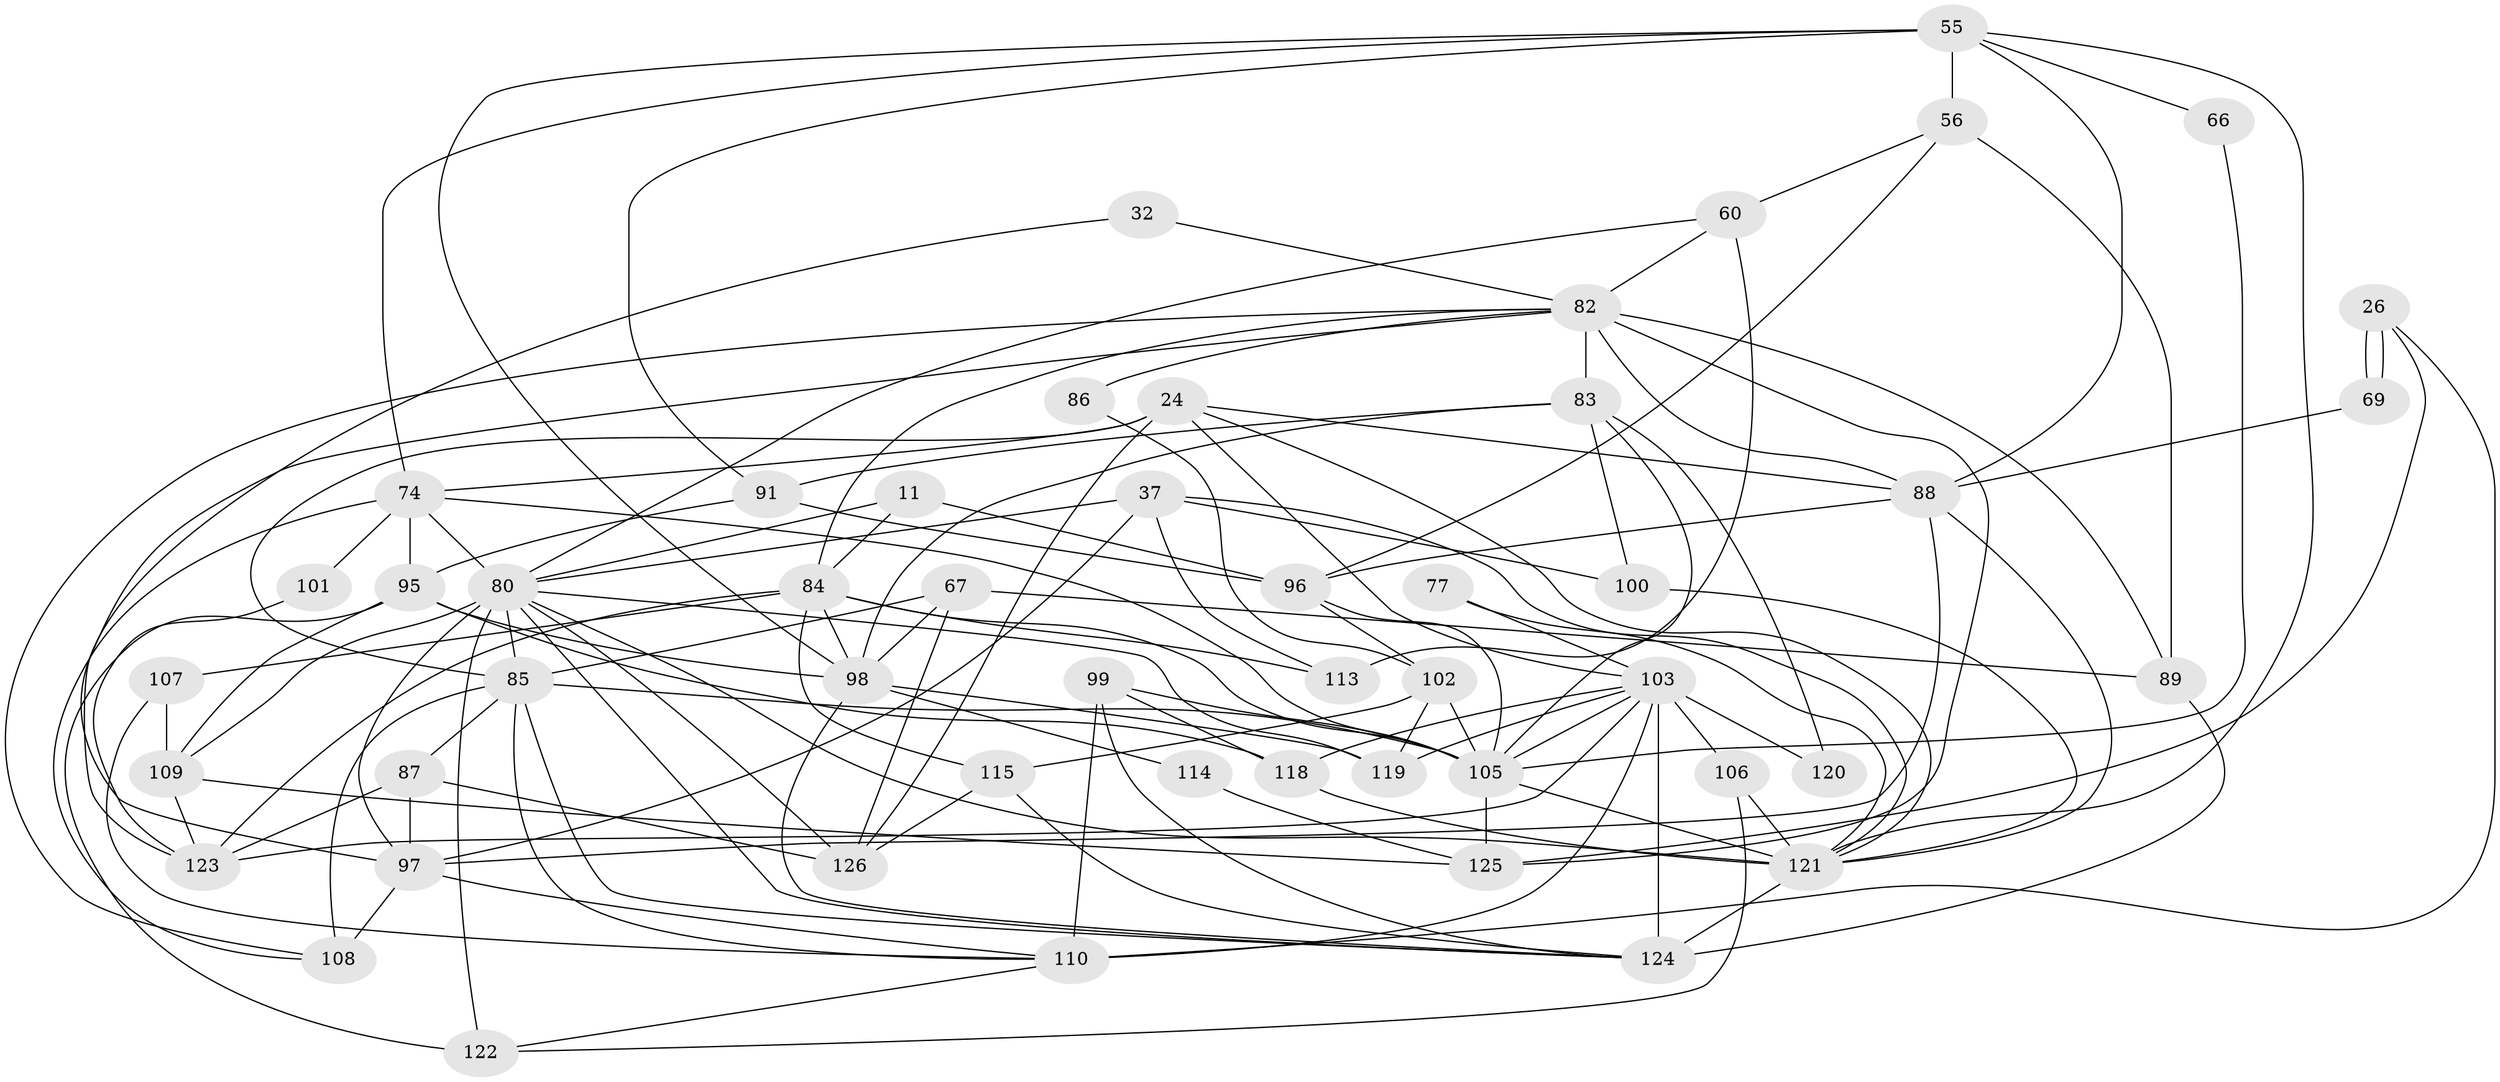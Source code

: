 // original degree distribution, {2: 0.14285714285714285, 5: 0.15873015873015872, 3: 0.2698412698412698, 6: 0.0873015873015873, 4: 0.2777777777777778, 7: 0.03968253968253968, 8: 0.015873015873015872, 9: 0.007936507936507936}
// Generated by graph-tools (version 1.1) at 2025/52/03/04/25 21:52:10]
// undirected, 50 vertices, 130 edges
graph export_dot {
graph [start="1"]
  node [color=gray90,style=filled];
  11;
  24 [super="+10"];
  26;
  32;
  37;
  55;
  56 [super="+33"];
  60 [super="+46"];
  66;
  67;
  69 [super="+50"];
  74 [super="+54"];
  77;
  80 [super="+63+79+5"];
  82 [super="+38+40+44"];
  83 [super="+48"];
  84 [super="+72"];
  85 [super="+19+71"];
  86;
  87 [super="+27"];
  88 [super="+43"];
  89 [super="+25"];
  91;
  95 [super="+93"];
  96 [super="+61"];
  97 [super="+31+42"];
  98 [super="+90"];
  99 [super="+57"];
  100 [super="+13"];
  101;
  102 [super="+6+30"];
  103 [super="+51+47+78"];
  105 [super="+39+62"];
  106 [super="+92"];
  107 [super="+81"];
  108 [super="+52"];
  109 [super="+49"];
  110 [super="+104+75"];
  113 [super="+18"];
  114;
  115 [super="+112"];
  118 [super="+7"];
  119 [super="+59"];
  120;
  121 [super="+9+68+111+116"];
  122 [super="+65"];
  123 [super="+8"];
  124 [super="+117+76"];
  125 [super="+29+73"];
  126;
  11 -- 84;
  11 -- 96;
  11 -- 80;
  24 -- 74 [weight=2];
  24 -- 126 [weight=2];
  24 -- 88;
  24 -- 121;
  24 -- 103;
  24 -- 85;
  26 -- 69 [weight=2];
  26 -- 69;
  26 -- 125;
  26 -- 110;
  32 -- 97;
  32 -- 82;
  37 -- 97 [weight=2];
  37 -- 80;
  37 -- 113;
  37 -- 100;
  37 -- 121;
  55 -- 121 [weight=2];
  55 -- 56 [weight=2];
  55 -- 66;
  55 -- 74;
  55 -- 91;
  55 -- 88;
  55 -- 98;
  56 -- 96;
  56 -- 60;
  56 -- 89;
  60 -- 80;
  60 -- 82;
  60 -- 113;
  66 -- 105;
  67 -- 89;
  67 -- 126;
  67 -- 85;
  67 -- 98;
  69 -- 88;
  74 -- 95;
  74 -- 105 [weight=2];
  74 -- 80 [weight=2];
  74 -- 101;
  74 -- 108;
  77 -- 103;
  77 -- 121;
  80 -- 126 [weight=2];
  80 -- 121 [weight=2];
  80 -- 97 [weight=2];
  80 -- 119;
  80 -- 109 [weight=2];
  80 -- 85;
  80 -- 122 [weight=2];
  80 -- 124;
  82 -- 125;
  82 -- 89 [weight=2];
  82 -- 123 [weight=2];
  82 -- 108;
  82 -- 83 [weight=2];
  82 -- 86;
  82 -- 84;
  82 -- 88;
  83 -- 91;
  83 -- 100;
  83 -- 105 [weight=3];
  83 -- 98 [weight=2];
  83 -- 120;
  84 -- 113 [weight=2];
  84 -- 115;
  84 -- 105 [weight=2];
  84 -- 98;
  84 -- 123;
  84 -- 107;
  85 -- 124 [weight=2];
  85 -- 108 [weight=2];
  85 -- 87;
  85 -- 105;
  85 -- 110;
  86 -- 102;
  87 -- 126;
  87 -- 123;
  87 -- 97;
  88 -- 96 [weight=2];
  88 -- 97 [weight=2];
  88 -- 121;
  89 -- 124 [weight=3];
  91 -- 96 [weight=2];
  91 -- 95;
  95 -- 118;
  95 -- 122 [weight=2];
  95 -- 109;
  95 -- 98;
  96 -- 105;
  96 -- 102;
  97 -- 108;
  97 -- 110;
  98 -- 114;
  98 -- 119;
  98 -- 124;
  99 -- 124 [weight=2];
  99 -- 105;
  99 -- 110 [weight=2];
  99 -- 118;
  100 -- 121 [weight=2];
  101 -- 123;
  102 -- 105;
  102 -- 119;
  102 -- 115;
  103 -- 123 [weight=2];
  103 -- 124 [weight=4];
  103 -- 120;
  103 -- 119 [weight=2];
  103 -- 105;
  103 -- 110 [weight=3];
  103 -- 106;
  103 -- 118;
  105 -- 121;
  105 -- 125;
  106 -- 122;
  106 -- 121;
  107 -- 110 [weight=2];
  107 -- 109 [weight=2];
  109 -- 123;
  109 -- 125;
  110 -- 122;
  114 -- 125;
  115 -- 126;
  115 -- 124;
  118 -- 121;
  121 -- 124 [weight=4];
}
